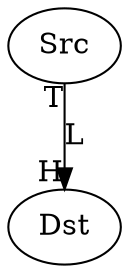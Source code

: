 digraph {
   Src [tooltip="Source"];
   Dst [tooltip="Destination"];
   Src -> Dst [
      headlabel="H"
      headtooltip="Head"
      headURL="headURL"
      edgelabel="E"
      edgetooltip="Edge"
      edgeURL="edgeURL"
      taillabel="T"
      tailtooltip="Tail"
      tailURL="tailURL"
      label="L"
      labeltooltip="Label"
   ]
}
